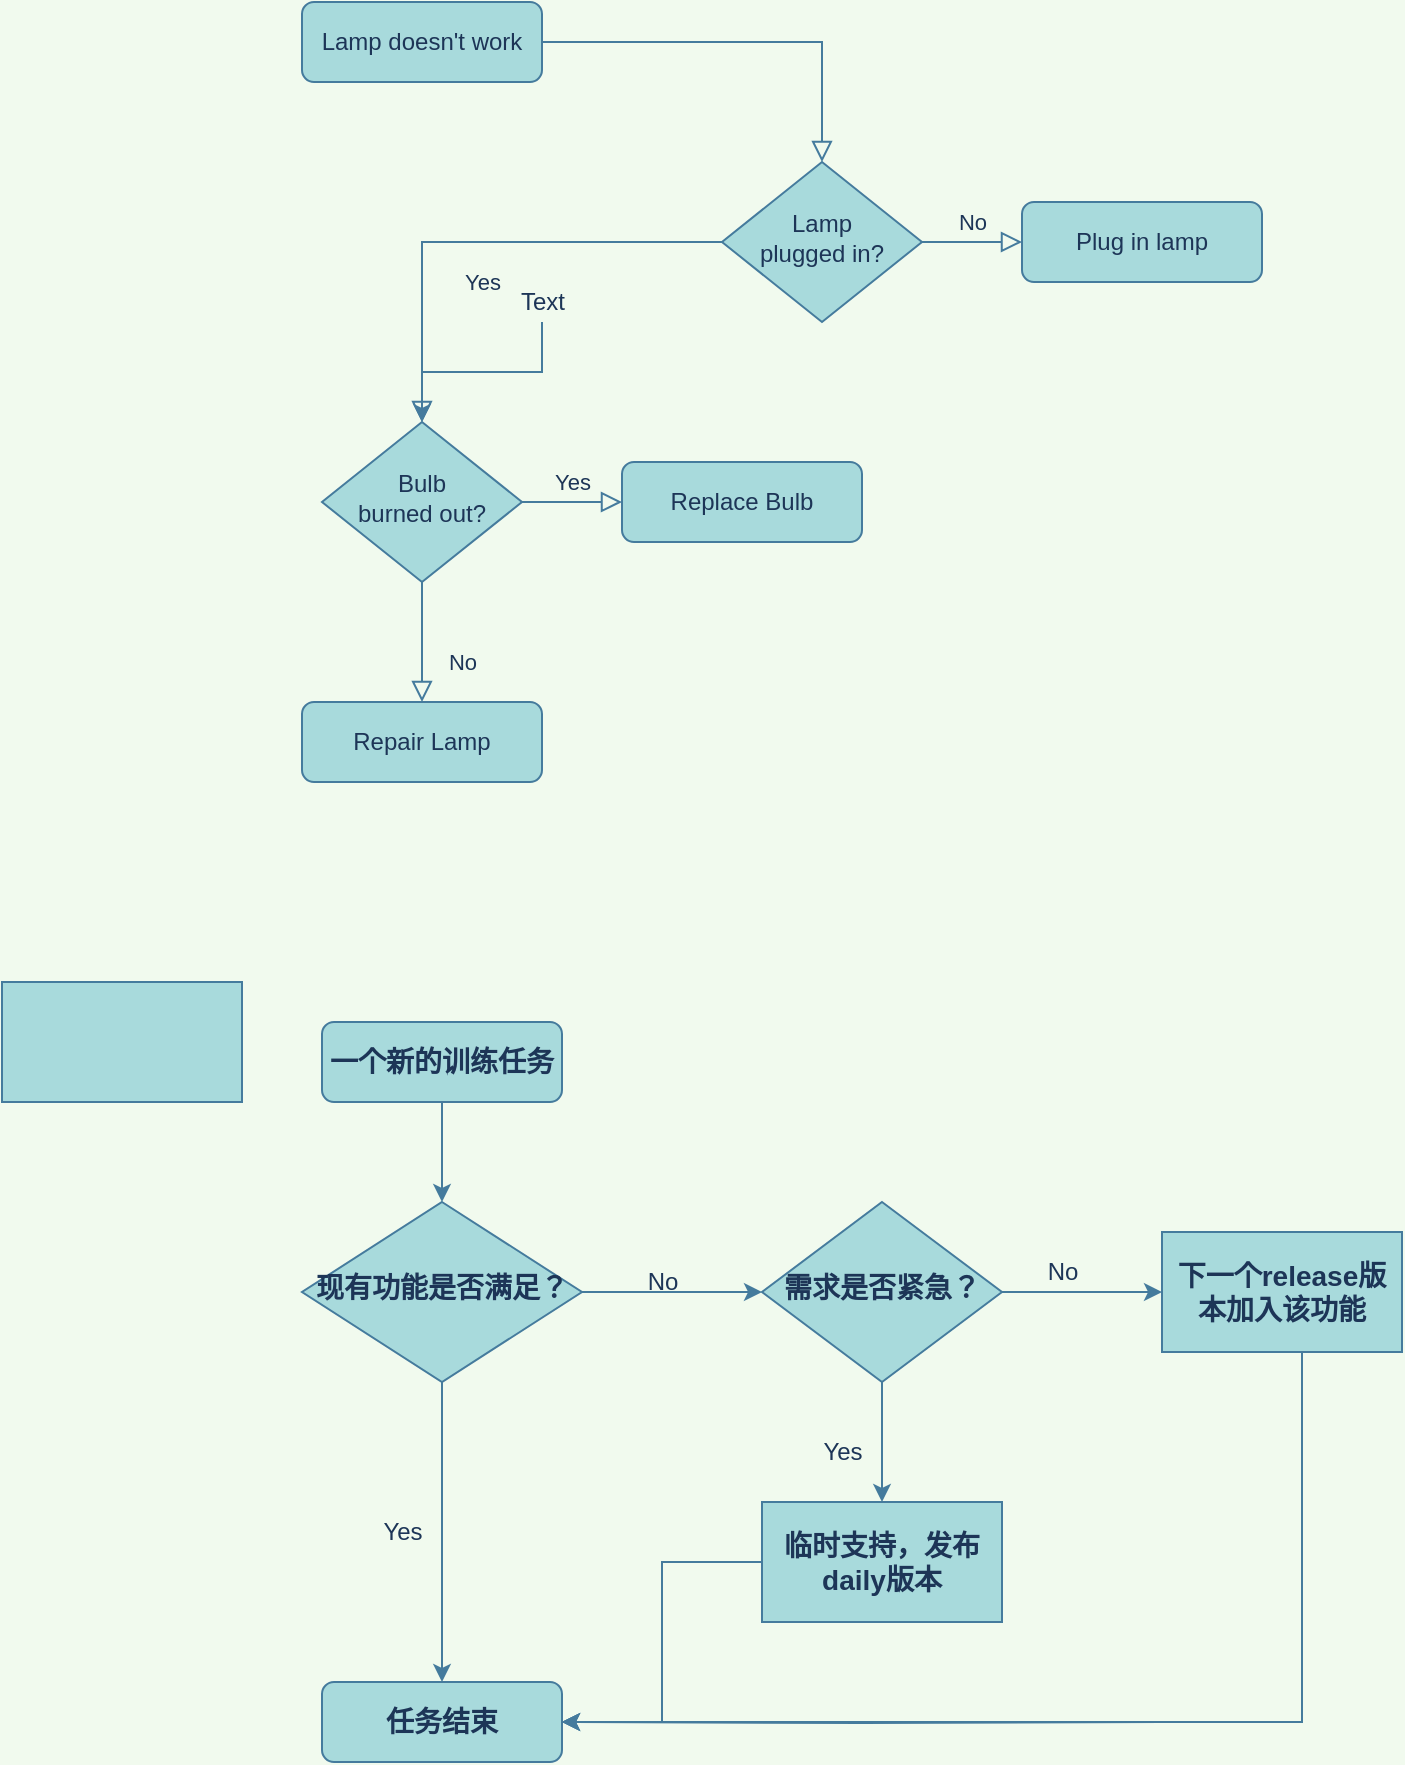 <mxfile version="20.5.1" type="github">
  <diagram id="C5RBs43oDa-KdzZeNtuy" name="Page-1">
    <mxGraphModel dx="1357" dy="762" grid="1" gridSize="10" guides="1" tooltips="1" connect="1" arrows="1" fold="1" page="1" pageScale="1" pageWidth="827" pageHeight="1169" background="#F1FAEE" math="0" shadow="0">
      <root>
        <mxCell id="WIyWlLk6GJQsqaUBKTNV-0" />
        <mxCell id="WIyWlLk6GJQsqaUBKTNV-1" parent="WIyWlLk6GJQsqaUBKTNV-0" />
        <mxCell id="WIyWlLk6GJQsqaUBKTNV-2" value="" style="rounded=0;html=1;jettySize=auto;orthogonalLoop=1;fontSize=11;endArrow=block;endFill=0;endSize=8;strokeWidth=1;shadow=0;labelBackgroundColor=none;edgeStyle=orthogonalEdgeStyle;strokeColor=#457B9D;fontColor=#1D3557;" parent="WIyWlLk6GJQsqaUBKTNV-1" source="WIyWlLk6GJQsqaUBKTNV-3" target="WIyWlLk6GJQsqaUBKTNV-6" edge="1">
          <mxGeometry relative="1" as="geometry" />
        </mxCell>
        <mxCell id="WIyWlLk6GJQsqaUBKTNV-3" value="Lamp doesn&#39;t work" style="rounded=1;whiteSpace=wrap;html=1;fontSize=12;glass=0;strokeWidth=1;shadow=0;fillColor=#A8DADC;strokeColor=#457B9D;fontColor=#1D3557;" parent="WIyWlLk6GJQsqaUBKTNV-1" vertex="1">
          <mxGeometry x="160" y="80" width="120" height="40" as="geometry" />
        </mxCell>
        <mxCell id="WIyWlLk6GJQsqaUBKTNV-4" value="Yes" style="rounded=0;html=1;jettySize=auto;orthogonalLoop=1;fontSize=11;endArrow=block;endFill=0;endSize=8;strokeWidth=1;shadow=0;labelBackgroundColor=none;edgeStyle=orthogonalEdgeStyle;strokeColor=#457B9D;fontColor=#1D3557;" parent="WIyWlLk6GJQsqaUBKTNV-1" source="WIyWlLk6GJQsqaUBKTNV-6" target="WIyWlLk6GJQsqaUBKTNV-10" edge="1">
          <mxGeometry y="20" relative="1" as="geometry">
            <mxPoint as="offset" />
          </mxGeometry>
        </mxCell>
        <mxCell id="WIyWlLk6GJQsqaUBKTNV-5" value="No" style="edgeStyle=orthogonalEdgeStyle;rounded=0;html=1;jettySize=auto;orthogonalLoop=1;fontSize=11;endArrow=block;endFill=0;endSize=8;strokeWidth=1;shadow=0;labelBackgroundColor=none;strokeColor=#457B9D;fontColor=#1D3557;" parent="WIyWlLk6GJQsqaUBKTNV-1" source="WIyWlLk6GJQsqaUBKTNV-6" target="WIyWlLk6GJQsqaUBKTNV-7" edge="1">
          <mxGeometry y="10" relative="1" as="geometry">
            <mxPoint as="offset" />
          </mxGeometry>
        </mxCell>
        <mxCell id="WIyWlLk6GJQsqaUBKTNV-6" value="Lamp&lt;br&gt;plugged in?" style="rhombus;whiteSpace=wrap;html=1;shadow=0;fontFamily=Helvetica;fontSize=12;align=center;strokeWidth=1;spacing=6;spacingTop=-4;fillColor=#A8DADC;strokeColor=#457B9D;fontColor=#1D3557;" parent="WIyWlLk6GJQsqaUBKTNV-1" vertex="1">
          <mxGeometry x="370" y="160" width="100" height="80" as="geometry" />
        </mxCell>
        <mxCell id="WIyWlLk6GJQsqaUBKTNV-7" value="Plug in lamp" style="rounded=1;whiteSpace=wrap;html=1;fontSize=12;glass=0;strokeWidth=1;shadow=0;fillColor=#A8DADC;strokeColor=#457B9D;fontColor=#1D3557;" parent="WIyWlLk6GJQsqaUBKTNV-1" vertex="1">
          <mxGeometry x="520" y="180" width="120" height="40" as="geometry" />
        </mxCell>
        <mxCell id="WIyWlLk6GJQsqaUBKTNV-8" value="No" style="rounded=0;jettySize=auto;orthogonalLoop=1;fontSize=11;endArrow=block;endFill=0;endSize=8;strokeWidth=1;shadow=0;labelBackgroundColor=none;edgeStyle=orthogonalEdgeStyle;fontColor=#1D3557;html=1;strokeColor=#457B9D;" parent="WIyWlLk6GJQsqaUBKTNV-1" source="WIyWlLk6GJQsqaUBKTNV-10" target="WIyWlLk6GJQsqaUBKTNV-11" edge="1">
          <mxGeometry x="0.333" y="20" relative="1" as="geometry">
            <mxPoint as="offset" />
          </mxGeometry>
        </mxCell>
        <mxCell id="WIyWlLk6GJQsqaUBKTNV-9" value="Yes" style="edgeStyle=orthogonalEdgeStyle;rounded=0;html=1;jettySize=auto;orthogonalLoop=1;fontSize=11;endArrow=block;endFill=0;endSize=8;strokeWidth=1;shadow=0;labelBackgroundColor=none;strokeColor=#457B9D;fontColor=#1D3557;" parent="WIyWlLk6GJQsqaUBKTNV-1" source="WIyWlLk6GJQsqaUBKTNV-10" target="WIyWlLk6GJQsqaUBKTNV-12" edge="1">
          <mxGeometry y="10" relative="1" as="geometry">
            <mxPoint as="offset" />
          </mxGeometry>
        </mxCell>
        <mxCell id="WIyWlLk6GJQsqaUBKTNV-10" value="Bulb&lt;br&gt;burned out?" style="rhombus;whiteSpace=wrap;html=1;shadow=0;fontFamily=Helvetica;fontSize=12;align=center;strokeWidth=1;spacing=6;spacingTop=-4;fillColor=#A8DADC;strokeColor=#457B9D;fontColor=#1D3557;" parent="WIyWlLk6GJQsqaUBKTNV-1" vertex="1">
          <mxGeometry x="170" y="290" width="100" height="80" as="geometry" />
        </mxCell>
        <mxCell id="WIyWlLk6GJQsqaUBKTNV-11" value="Repair Lamp" style="rounded=1;whiteSpace=wrap;html=1;fontSize=12;glass=0;strokeWidth=1;shadow=0;fillColor=#A8DADC;strokeColor=#457B9D;fontColor=#1D3557;" parent="WIyWlLk6GJQsqaUBKTNV-1" vertex="1">
          <mxGeometry x="160" y="430" width="120" height="40" as="geometry" />
        </mxCell>
        <mxCell id="WIyWlLk6GJQsqaUBKTNV-12" value="Replace Bulb" style="rounded=1;whiteSpace=wrap;html=1;fontSize=12;glass=0;strokeWidth=1;shadow=0;fillColor=#A8DADC;strokeColor=#457B9D;fontColor=#1D3557;" parent="WIyWlLk6GJQsqaUBKTNV-1" vertex="1">
          <mxGeometry x="320" y="310" width="120" height="40" as="geometry" />
        </mxCell>
        <mxCell id="49LCPfyhFFNsGLd2Zbsh-3" style="edgeStyle=orthogonalEdgeStyle;rounded=0;orthogonalLoop=1;jettySize=auto;html=1;entryX=0.5;entryY=0;entryDx=0;entryDy=0;labelBackgroundColor=#F1FAEE;strokeColor=#457B9D;fontColor=#1D3557;" edge="1" parent="WIyWlLk6GJQsqaUBKTNV-1" source="49LCPfyhFFNsGLd2Zbsh-0" target="49LCPfyhFFNsGLd2Zbsh-1">
          <mxGeometry relative="1" as="geometry" />
        </mxCell>
        <mxCell id="49LCPfyhFFNsGLd2Zbsh-0" value="&lt;b&gt;&lt;font style=&quot;font-size: 14px;&quot;&gt;一个新的训练任务&lt;/font&gt;&lt;/b&gt;" style="rounded=1;whiteSpace=wrap;html=1;fontSize=12;glass=0;strokeWidth=1;shadow=0;fillColor=#A8DADC;strokeColor=#457B9D;fontColor=#1D3557;" vertex="1" parent="WIyWlLk6GJQsqaUBKTNV-1">
          <mxGeometry x="170" y="590" width="120" height="40" as="geometry" />
        </mxCell>
        <mxCell id="49LCPfyhFFNsGLd2Zbsh-12" value="" style="edgeStyle=orthogonalEdgeStyle;rounded=0;orthogonalLoop=1;jettySize=auto;html=1;fontColor=#1D3557;labelBackgroundColor=#F1FAEE;strokeColor=#457B9D;" edge="1" parent="WIyWlLk6GJQsqaUBKTNV-1" source="49LCPfyhFFNsGLd2Zbsh-1" target="49LCPfyhFFNsGLd2Zbsh-10">
          <mxGeometry relative="1" as="geometry" />
        </mxCell>
        <mxCell id="49LCPfyhFFNsGLd2Zbsh-14" style="edgeStyle=orthogonalEdgeStyle;rounded=0;orthogonalLoop=1;jettySize=auto;html=1;fontColor=#1D3557;labelBackgroundColor=#F1FAEE;strokeColor=#457B9D;" edge="1" parent="WIyWlLk6GJQsqaUBKTNV-1" source="49LCPfyhFFNsGLd2Zbsh-1" target="49LCPfyhFFNsGLd2Zbsh-2">
          <mxGeometry relative="1" as="geometry" />
        </mxCell>
        <mxCell id="49LCPfyhFFNsGLd2Zbsh-1" value="&lt;font style=&quot;font-size: 14px;&quot;&gt;&lt;b&gt;现有功能是否满足？&lt;/b&gt;&lt;/font&gt;" style="rhombus;whiteSpace=wrap;html=1;shadow=0;fontFamily=Helvetica;fontSize=12;align=center;strokeWidth=1;spacing=6;spacingTop=-4;fillColor=#A8DADC;strokeColor=#457B9D;fontColor=#1D3557;" vertex="1" parent="WIyWlLk6GJQsqaUBKTNV-1">
          <mxGeometry x="160" y="680" width="140" height="90" as="geometry" />
        </mxCell>
        <mxCell id="49LCPfyhFFNsGLd2Zbsh-2" value="&lt;font style=&quot;font-size: 14px;&quot;&gt;&lt;b&gt;任务结束&lt;/b&gt;&lt;/font&gt;" style="rounded=1;whiteSpace=wrap;html=1;fontSize=12;glass=0;strokeWidth=1;shadow=0;fillColor=#A8DADC;strokeColor=#457B9D;fontColor=#1D3557;" vertex="1" parent="WIyWlLk6GJQsqaUBKTNV-1">
          <mxGeometry x="170" y="920" width="120" height="40" as="geometry" />
        </mxCell>
        <mxCell id="49LCPfyhFFNsGLd2Zbsh-8" value="" style="edgeStyle=orthogonalEdgeStyle;rounded=0;orthogonalLoop=1;jettySize=auto;html=1;labelBackgroundColor=#F1FAEE;strokeColor=#457B9D;fontColor=#1D3557;" edge="1" parent="WIyWlLk6GJQsqaUBKTNV-1" source="49LCPfyhFFNsGLd2Zbsh-7" target="WIyWlLk6GJQsqaUBKTNV-10">
          <mxGeometry relative="1" as="geometry" />
        </mxCell>
        <mxCell id="49LCPfyhFFNsGLd2Zbsh-7" value="Text" style="text;html=1;align=center;verticalAlign=middle;resizable=0;points=[];autosize=1;strokeColor=none;fillColor=none;fontColor=#1D3557;" vertex="1" parent="WIyWlLk6GJQsqaUBKTNV-1">
          <mxGeometry x="260" y="220" width="40" height="20" as="geometry" />
        </mxCell>
        <mxCell id="49LCPfyhFFNsGLd2Zbsh-17" style="edgeStyle=orthogonalEdgeStyle;rounded=0;orthogonalLoop=1;jettySize=auto;html=1;entryX=0.5;entryY=0;entryDx=0;entryDy=0;fontColor=#1D3557;labelBackgroundColor=#F1FAEE;strokeColor=#457B9D;" edge="1" parent="WIyWlLk6GJQsqaUBKTNV-1" source="49LCPfyhFFNsGLd2Zbsh-10" target="49LCPfyhFFNsGLd2Zbsh-16">
          <mxGeometry relative="1" as="geometry" />
        </mxCell>
        <mxCell id="49LCPfyhFFNsGLd2Zbsh-19" style="edgeStyle=orthogonalEdgeStyle;rounded=0;orthogonalLoop=1;jettySize=auto;html=1;entryX=0;entryY=0.5;entryDx=0;entryDy=0;fontColor=#1D3557;labelBackgroundColor=#F1FAEE;strokeColor=#457B9D;" edge="1" parent="WIyWlLk6GJQsqaUBKTNV-1" source="49LCPfyhFFNsGLd2Zbsh-10" target="49LCPfyhFFNsGLd2Zbsh-18">
          <mxGeometry relative="1" as="geometry" />
        </mxCell>
        <mxCell id="49LCPfyhFFNsGLd2Zbsh-10" value="&lt;font style=&quot;font-size: 14px;&quot;&gt;&lt;b&gt;需求是否紧急？&lt;/b&gt;&lt;/font&gt;" style="rhombus;whiteSpace=wrap;html=1;shadow=0;fontFamily=Helvetica;fontSize=12;align=center;strokeWidth=1;spacing=6;spacingTop=-4;fillColor=#A8DADC;strokeColor=#457B9D;fontColor=#1D3557;" vertex="1" parent="WIyWlLk6GJQsqaUBKTNV-1">
          <mxGeometry x="390" y="680" width="120" height="90" as="geometry" />
        </mxCell>
        <mxCell id="49LCPfyhFFNsGLd2Zbsh-13" value="No" style="text;html=1;align=center;verticalAlign=middle;resizable=0;points=[];autosize=1;strokeColor=none;fillColor=none;fontColor=#1D3557;" vertex="1" parent="WIyWlLk6GJQsqaUBKTNV-1">
          <mxGeometry x="320" y="705" width="40" height="30" as="geometry" />
        </mxCell>
        <mxCell id="49LCPfyhFFNsGLd2Zbsh-25" style="edgeStyle=orthogonalEdgeStyle;rounded=0;orthogonalLoop=1;jettySize=auto;html=1;entryX=1;entryY=0.5;entryDx=0;entryDy=0;fontColor=#1D3557;labelBackgroundColor=#F1FAEE;strokeColor=#457B9D;" edge="1" parent="WIyWlLk6GJQsqaUBKTNV-1" source="49LCPfyhFFNsGLd2Zbsh-16" target="49LCPfyhFFNsGLd2Zbsh-2">
          <mxGeometry relative="1" as="geometry" />
        </mxCell>
        <mxCell id="49LCPfyhFFNsGLd2Zbsh-16" value="&lt;b&gt;&lt;font style=&quot;font-size: 14px;&quot;&gt;临时支持，发布daily版本&lt;/font&gt;&lt;/b&gt;" style="rounded=0;whiteSpace=wrap;html=1;fontColor=#1D3557;fillColor=#A8DADC;strokeColor=#457B9D;" vertex="1" parent="WIyWlLk6GJQsqaUBKTNV-1">
          <mxGeometry x="390" y="830" width="120" height="60" as="geometry" />
        </mxCell>
        <mxCell id="49LCPfyhFFNsGLd2Zbsh-30" style="edgeStyle=elbowEdgeStyle;rounded=0;orthogonalLoop=1;jettySize=auto;html=1;fontSize=14;fontColor=#1D3557;entryX=1;entryY=0.5;entryDx=0;entryDy=0;labelBackgroundColor=#F1FAEE;strokeColor=#457B9D;" edge="1" parent="WIyWlLk6GJQsqaUBKTNV-1" source="49LCPfyhFFNsGLd2Zbsh-18" target="49LCPfyhFFNsGLd2Zbsh-2">
          <mxGeometry relative="1" as="geometry">
            <mxPoint x="660" y="940" as="targetPoint" />
            <Array as="points">
              <mxPoint x="660" y="920" />
            </Array>
          </mxGeometry>
        </mxCell>
        <mxCell id="49LCPfyhFFNsGLd2Zbsh-18" value="&lt;font style=&quot;font-size: 14px;&quot;&gt;&lt;b&gt;下一个release版本加入该功能&lt;/b&gt;&lt;/font&gt;" style="rounded=0;whiteSpace=wrap;html=1;fontColor=#1D3557;fillColor=#A8DADC;strokeColor=#457B9D;" vertex="1" parent="WIyWlLk6GJQsqaUBKTNV-1">
          <mxGeometry x="590" y="695" width="120" height="60" as="geometry" />
        </mxCell>
        <mxCell id="49LCPfyhFFNsGLd2Zbsh-22" style="edgeStyle=orthogonalEdgeStyle;rounded=0;orthogonalLoop=1;jettySize=auto;html=1;fontColor=#1D3557;labelBackgroundColor=#F1FAEE;strokeColor=#457B9D;" edge="1" parent="WIyWlLk6GJQsqaUBKTNV-1" target="49LCPfyhFFNsGLd2Zbsh-2">
          <mxGeometry relative="1" as="geometry">
            <mxPoint x="590" y="940" as="sourcePoint" />
          </mxGeometry>
        </mxCell>
        <mxCell id="49LCPfyhFFNsGLd2Zbsh-26" value="No" style="text;html=1;align=center;verticalAlign=middle;resizable=0;points=[];autosize=1;strokeColor=none;fillColor=none;fontColor=#1D3557;" vertex="1" parent="WIyWlLk6GJQsqaUBKTNV-1">
          <mxGeometry x="520" y="700" width="40" height="30" as="geometry" />
        </mxCell>
        <mxCell id="49LCPfyhFFNsGLd2Zbsh-27" value="Yes" style="text;html=1;align=center;verticalAlign=middle;resizable=0;points=[];autosize=1;strokeColor=none;fillColor=none;fontColor=#1D3557;" vertex="1" parent="WIyWlLk6GJQsqaUBKTNV-1">
          <mxGeometry x="190" y="830" width="40" height="30" as="geometry" />
        </mxCell>
        <mxCell id="49LCPfyhFFNsGLd2Zbsh-28" value="Yes" style="text;html=1;align=center;verticalAlign=middle;resizable=0;points=[];autosize=1;strokeColor=none;fillColor=none;fontColor=#1D3557;" vertex="1" parent="WIyWlLk6GJQsqaUBKTNV-1">
          <mxGeometry x="410" y="790" width="40" height="30" as="geometry" />
        </mxCell>
        <mxCell id="49LCPfyhFFNsGLd2Zbsh-31" value="" style="rounded=0;whiteSpace=wrap;html=1;strokeColor=#457B9D;fontColor=#1D3557;fillColor=#A8DADC;" vertex="1" parent="WIyWlLk6GJQsqaUBKTNV-1">
          <mxGeometry x="10" y="570" width="120" height="60" as="geometry" />
        </mxCell>
      </root>
    </mxGraphModel>
  </diagram>
</mxfile>
